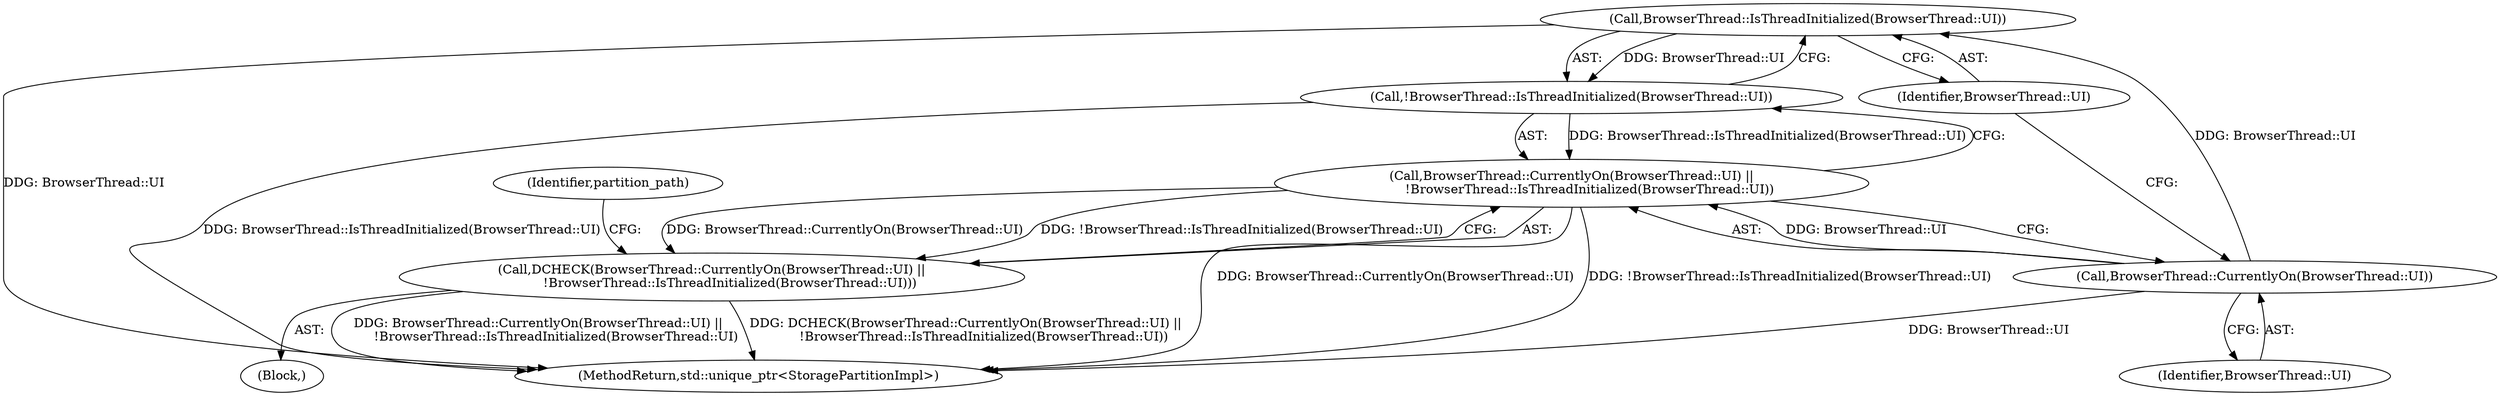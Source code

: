 digraph "0_Chrome_ba169c14aa9cc2efd708a878ae21ff34f3898fe0_2@API" {
"1000111" [label="(Call,BrowserThread::IsThreadInitialized(BrowserThread::UI))"];
"1000108" [label="(Call,BrowserThread::CurrentlyOn(BrowserThread::UI))"];
"1000110" [label="(Call,!BrowserThread::IsThreadInitialized(BrowserThread::UI))"];
"1000107" [label="(Call,BrowserThread::CurrentlyOn(BrowserThread::UI) ||\n         !BrowserThread::IsThreadInitialized(BrowserThread::UI))"];
"1000106" [label="(Call,DCHECK(BrowserThread::CurrentlyOn(BrowserThread::UI) ||\n         !BrowserThread::IsThreadInitialized(BrowserThread::UI)))"];
"1000112" [label="(Identifier,BrowserThread::UI)"];
"1000370" [label="(MethodReturn,std::unique_ptr<StoragePartitionImpl>)"];
"1000110" [label="(Call,!BrowserThread::IsThreadInitialized(BrowserThread::UI))"];
"1000115" [label="(Identifier,partition_path)"];
"1000105" [label="(Block,)"];
"1000111" [label="(Call,BrowserThread::IsThreadInitialized(BrowserThread::UI))"];
"1000109" [label="(Identifier,BrowserThread::UI)"];
"1000108" [label="(Call,BrowserThread::CurrentlyOn(BrowserThread::UI))"];
"1000106" [label="(Call,DCHECK(BrowserThread::CurrentlyOn(BrowserThread::UI) ||\n         !BrowserThread::IsThreadInitialized(BrowserThread::UI)))"];
"1000107" [label="(Call,BrowserThread::CurrentlyOn(BrowserThread::UI) ||\n         !BrowserThread::IsThreadInitialized(BrowserThread::UI))"];
"1000111" -> "1000110"  [label="AST: "];
"1000111" -> "1000112"  [label="CFG: "];
"1000112" -> "1000111"  [label="AST: "];
"1000110" -> "1000111"  [label="CFG: "];
"1000111" -> "1000370"  [label="DDG: BrowserThread::UI"];
"1000111" -> "1000110"  [label="DDG: BrowserThread::UI"];
"1000108" -> "1000111"  [label="DDG: BrowserThread::UI"];
"1000108" -> "1000107"  [label="AST: "];
"1000108" -> "1000109"  [label="CFG: "];
"1000109" -> "1000108"  [label="AST: "];
"1000112" -> "1000108"  [label="CFG: "];
"1000107" -> "1000108"  [label="CFG: "];
"1000108" -> "1000370"  [label="DDG: BrowserThread::UI"];
"1000108" -> "1000107"  [label="DDG: BrowserThread::UI"];
"1000110" -> "1000107"  [label="AST: "];
"1000107" -> "1000110"  [label="CFG: "];
"1000110" -> "1000370"  [label="DDG: BrowserThread::IsThreadInitialized(BrowserThread::UI)"];
"1000110" -> "1000107"  [label="DDG: BrowserThread::IsThreadInitialized(BrowserThread::UI)"];
"1000107" -> "1000106"  [label="AST: "];
"1000106" -> "1000107"  [label="CFG: "];
"1000107" -> "1000370"  [label="DDG: BrowserThread::CurrentlyOn(BrowserThread::UI)"];
"1000107" -> "1000370"  [label="DDG: !BrowserThread::IsThreadInitialized(BrowserThread::UI)"];
"1000107" -> "1000106"  [label="DDG: BrowserThread::CurrentlyOn(BrowserThread::UI)"];
"1000107" -> "1000106"  [label="DDG: !BrowserThread::IsThreadInitialized(BrowserThread::UI)"];
"1000106" -> "1000105"  [label="AST: "];
"1000115" -> "1000106"  [label="CFG: "];
"1000106" -> "1000370"  [label="DDG: BrowserThread::CurrentlyOn(BrowserThread::UI) ||\n         !BrowserThread::IsThreadInitialized(BrowserThread::UI)"];
"1000106" -> "1000370"  [label="DDG: DCHECK(BrowserThread::CurrentlyOn(BrowserThread::UI) ||\n         !BrowserThread::IsThreadInitialized(BrowserThread::UI))"];
}
